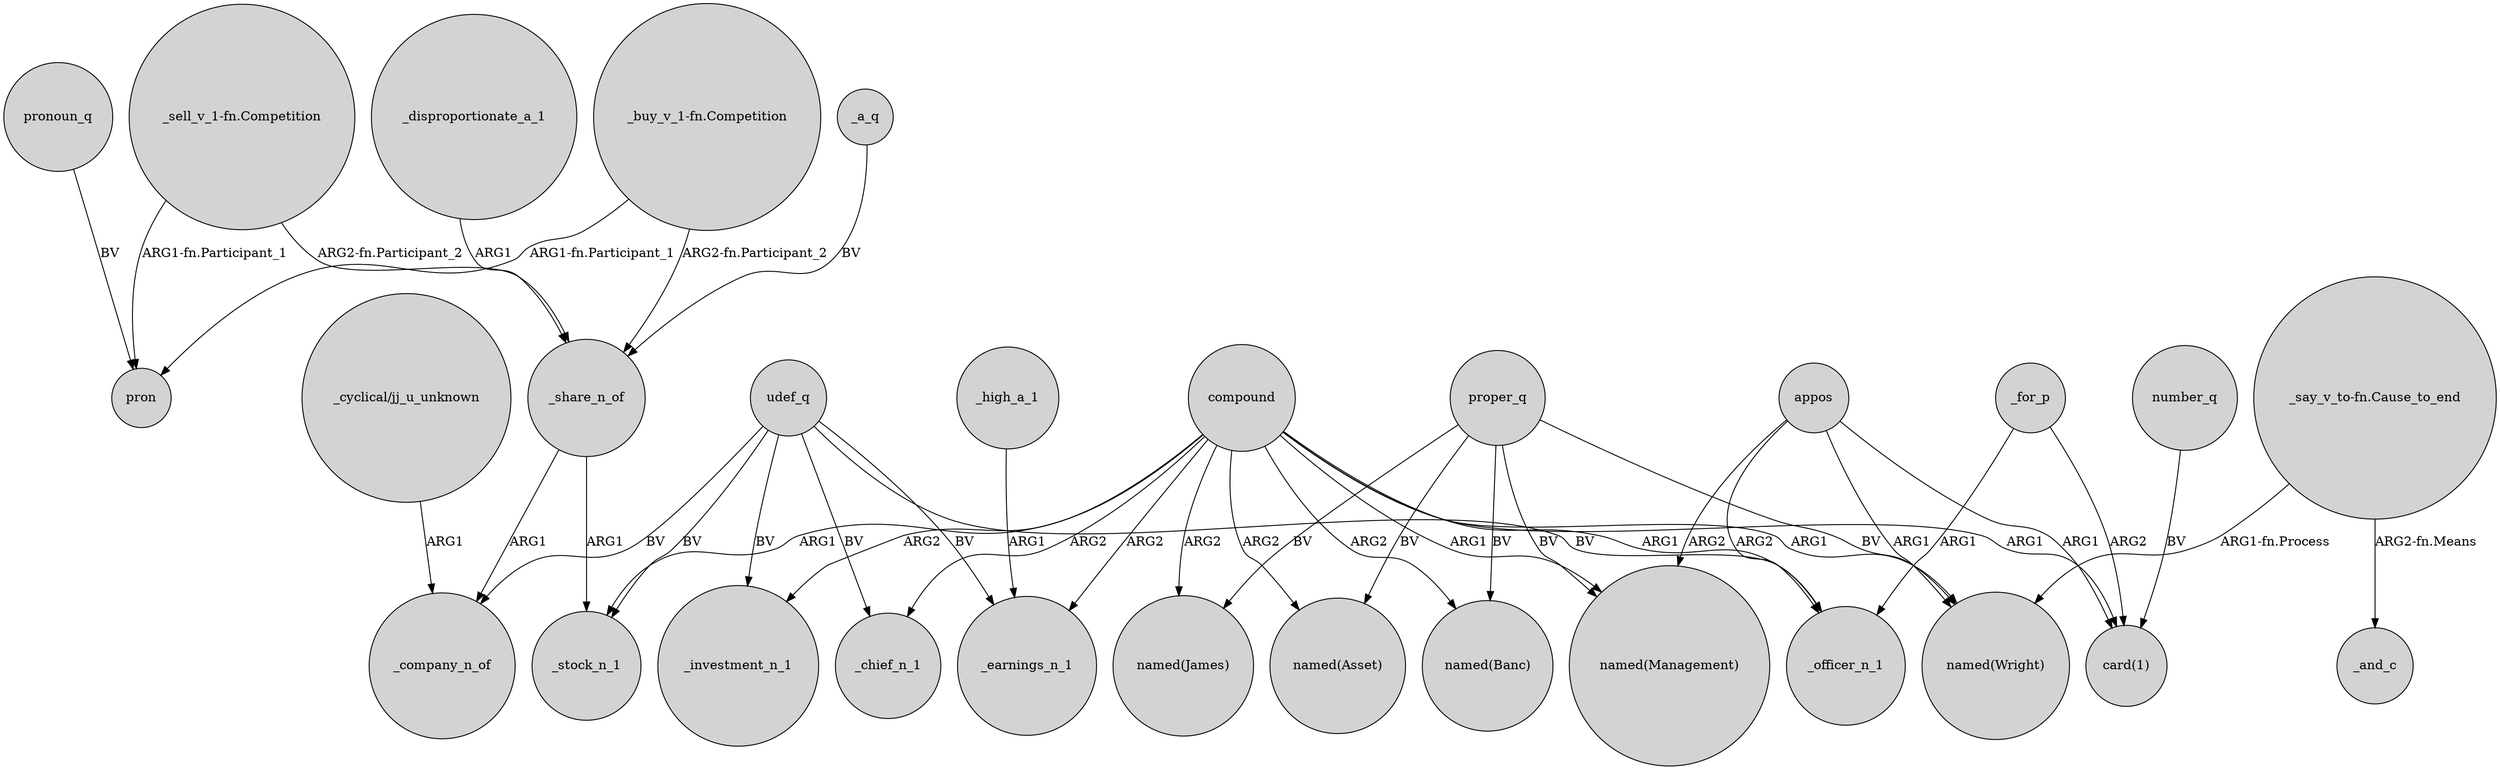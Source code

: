 digraph {
	node [shape=circle style=filled]
	"_sell_v_1-fn.Competition" -> _share_n_of [label="ARG2-fn.Participant_2"]
	_share_n_of -> _company_n_of [label=ARG1]
	"_buy_v_1-fn.Competition" -> _share_n_of [label="ARG2-fn.Participant_2"]
	compound -> _chief_n_1 [label=ARG2]
	"_say_v_to-fn.Cause_to_end" -> _and_c [label="ARG2-fn.Means"]
	proper_q -> "named(James)" [label=BV]
	number_q -> "card(1)" [label=BV]
	compound -> _investment_n_1 [label=ARG2]
	compound -> "named(Management)" [label=ARG1]
	udef_q -> _chief_n_1 [label=BV]
	compound -> "named(Wright)" [label=ARG1]
	_high_a_1 -> _earnings_n_1 [label=ARG1]
	_a_q -> _share_n_of [label=BV]
	proper_q -> "named(Management)" [label=BV]
	"_buy_v_1-fn.Competition" -> pron [label="ARG1-fn.Participant_1"]
	proper_q -> "named(Wright)" [label=BV]
	compound -> _stock_n_1 [label=ARG1]
	compound -> _earnings_n_1 [label=ARG2]
	pronoun_q -> pron [label=BV]
	appos -> "named(Management)" [label=ARG2]
	udef_q -> _stock_n_1 [label=BV]
	_share_n_of -> _stock_n_1 [label=ARG1]
	"_say_v_to-fn.Cause_to_end" -> "named(Wright)" [label="ARG1-fn.Process"]
	udef_q -> _earnings_n_1 [label=BV]
	proper_q -> "named(Asset)" [label=BV]
	_for_p -> "card(1)" [label=ARG2]
	"_cyclical/jj_u_unknown" -> _company_n_of [label=ARG1]
	udef_q -> _company_n_of [label=BV]
	_disproportionate_a_1 -> _share_n_of [label=ARG1]
	proper_q -> "named(Banc)" [label=BV]
	compound -> "named(Asset)" [label=ARG2]
	udef_q -> _investment_n_1 [label=BV]
	compound -> _officer_n_1 [label=ARG1]
	udef_q -> _officer_n_1 [label=BV]
	compound -> "named(James)" [label=ARG2]
	"_sell_v_1-fn.Competition" -> pron [label="ARG1-fn.Participant_1"]
	appos -> _officer_n_1 [label=ARG2]
	compound -> "named(Banc)" [label=ARG2]
	_for_p -> _officer_n_1 [label=ARG1]
	appos -> "card(1)" [label=ARG1]
	appos -> "named(Wright)" [label=ARG1]
	compound -> "card(1)" [label=ARG1]
}
